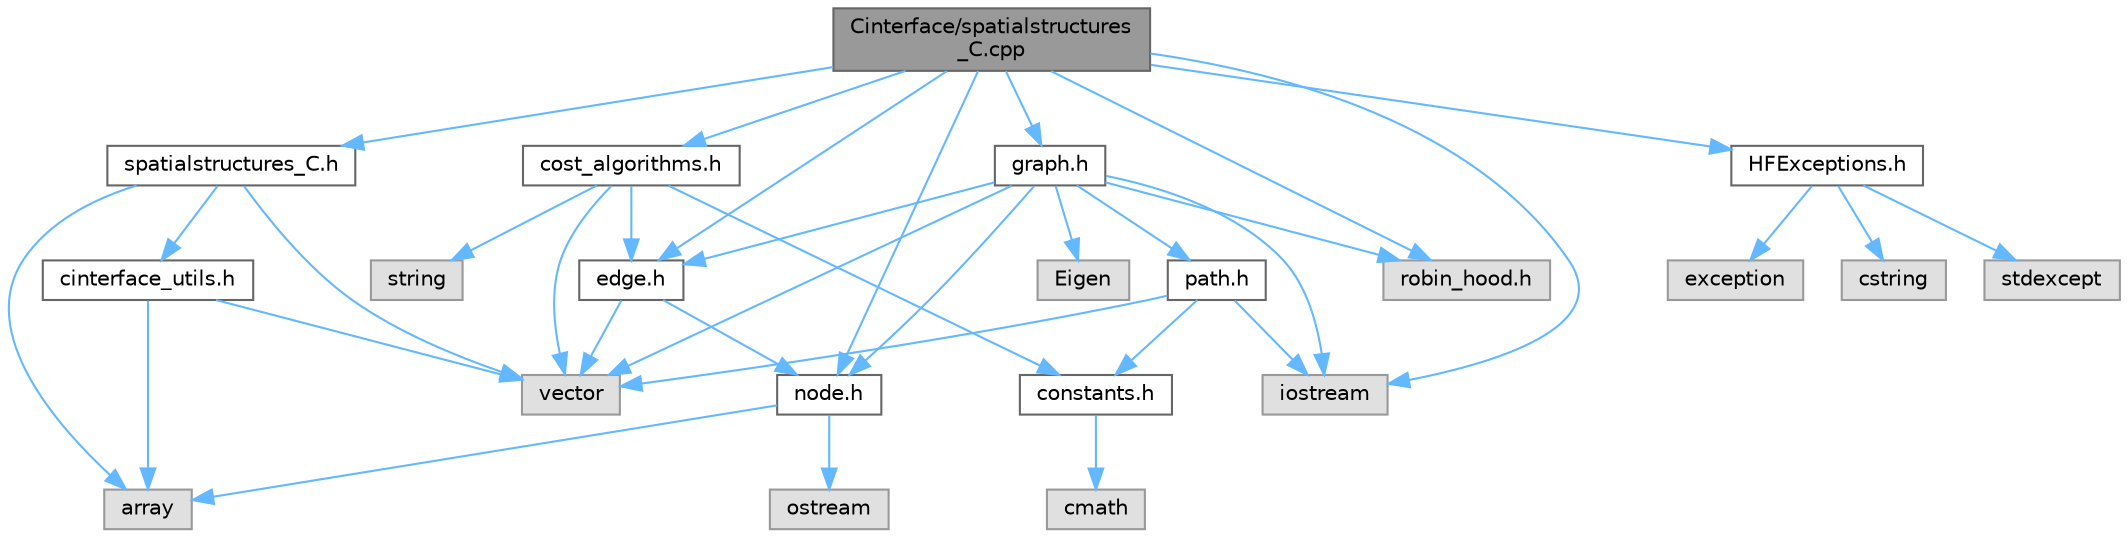 digraph "Cinterface/spatialstructures_C.cpp"
{
 // LATEX_PDF_SIZE
  bgcolor="transparent";
  edge [fontname=Helvetica,fontsize=10,labelfontname=Helvetica,labelfontsize=10];
  node [fontname=Helvetica,fontsize=10,shape=box,height=0.2,width=0.4];
  Node1 [label="Cinterface/spatialstructures\l_C.cpp",height=0.2,width=0.4,color="gray40", fillcolor="grey60", style="filled", fontcolor="black",tooltip=" "];
  Node1 -> Node2 [color="steelblue1",style="solid"];
  Node2 [label="cost_algorithms.h",height=0.2,width=0.4,color="grey40", fillcolor="white", style="filled",URL="$a00257.html",tooltip="Contains implementation for the HF::SpatialStructures::CostAlgorithms namespace."];
  Node2 -> Node3 [color="steelblue1",style="solid"];
  Node3 [label="vector",height=0.2,width=0.4,color="grey60", fillcolor="#E0E0E0", style="filled",tooltip=" "];
  Node2 -> Node4 [color="steelblue1",style="solid"];
  Node4 [label="string",height=0.2,width=0.4,color="grey60", fillcolor="#E0E0E0", style="filled",tooltip=" "];
  Node2 -> Node5 [color="steelblue1",style="solid"];
  Node5 [label="edge.h",height=0.2,width=0.4,color="grey40", fillcolor="white", style="filled",URL="$a00263.html",tooltip="Contains definitions for the Edge structure."];
  Node5 -> Node6 [color="steelblue1",style="solid"];
  Node6 [label="node.h",height=0.2,width=0.4,color="grey40", fillcolor="white", style="filled",URL="$a00275.html",tooltip="Contains definitions for the Node structure."];
  Node6 -> Node7 [color="steelblue1",style="solid"];
  Node7 [label="array",height=0.2,width=0.4,color="grey60", fillcolor="#E0E0E0", style="filled",tooltip=" "];
  Node6 -> Node8 [color="steelblue1",style="solid"];
  Node8 [label="ostream",height=0.2,width=0.4,color="grey60", fillcolor="#E0E0E0", style="filled",tooltip=" "];
  Node5 -> Node3 [color="steelblue1",style="solid"];
  Node2 -> Node9 [color="steelblue1",style="solid"];
  Node9 [label="constants.h",height=0.2,width=0.4,color="grey40", fillcolor="white", style="filled",URL="$a00251.html",tooltip="Contains definitions for the HF::SpatialStructures namespace."];
  Node9 -> Node10 [color="steelblue1",style="solid"];
  Node10 [label="cmath",height=0.2,width=0.4,color="grey60", fillcolor="#E0E0E0", style="filled",tooltip=" "];
  Node1 -> Node11 [color="steelblue1",style="solid"];
  Node11 [label="spatialstructures_C.h",height=0.2,width=0.4,color="grey40", fillcolor="white", style="filled",URL="$a00437.html",tooltip="Header file related to manipulating nodes, edges, and graphs via CInterface."];
  Node11 -> Node12 [color="steelblue1",style="solid"];
  Node12 [label="cinterface_utils.h",height=0.2,width=0.4,color="grey40", fillcolor="white", style="filled",URL="$a00413.html",tooltip=" "];
  Node12 -> Node3 [color="steelblue1",style="solid"];
  Node12 -> Node7 [color="steelblue1",style="solid"];
  Node11 -> Node3 [color="steelblue1",style="solid"];
  Node11 -> Node7 [color="steelblue1",style="solid"];
  Node1 -> Node13 [color="steelblue1",style="solid"];
  Node13 [label="HFExceptions.h",height=0.2,width=0.4,color="grey40", fillcolor="white", style="filled",URL="$a00176.html",tooltip="Contains definitions for the Exceptions namespace."];
  Node13 -> Node14 [color="steelblue1",style="solid"];
  Node14 [label="exception",height=0.2,width=0.4,color="grey60", fillcolor="#E0E0E0", style="filled",tooltip=" "];
  Node13 -> Node15 [color="steelblue1",style="solid"];
  Node15 [label="cstring",height=0.2,width=0.4,color="grey60", fillcolor="#E0E0E0", style="filled",tooltip=" "];
  Node13 -> Node16 [color="steelblue1",style="solid"];
  Node16 [label="stdexcept",height=0.2,width=0.4,color="grey60", fillcolor="#E0E0E0", style="filled",tooltip=" "];
  Node1 -> Node17 [color="steelblue1",style="solid"];
  Node17 [label="graph.h",height=0.2,width=0.4,color="grey40", fillcolor="white", style="filled",URL="$a00269.html",tooltip="Contains definitions for the Graph  class."];
  Node17 -> Node18 [color="steelblue1",style="solid"];
  Node18 [label="robin_hood.h",height=0.2,width=0.4,color="grey60", fillcolor="#E0E0E0", style="filled",tooltip=" "];
  Node17 -> Node3 [color="steelblue1",style="solid"];
  Node17 -> Node5 [color="steelblue1",style="solid"];
  Node17 -> Node6 [color="steelblue1",style="solid"];
  Node17 -> Node19 [color="steelblue1",style="solid"];
  Node19 [label="path.h",height=0.2,width=0.4,color="grey40", fillcolor="white", style="filled",URL="$a00281.html",tooltip="Contains definitions for the Path structure."];
  Node19 -> Node3 [color="steelblue1",style="solid"];
  Node19 -> Node20 [color="steelblue1",style="solid"];
  Node20 [label="iostream",height=0.2,width=0.4,color="grey60", fillcolor="#E0E0E0", style="filled",tooltip=" "];
  Node19 -> Node9 [color="steelblue1",style="solid"];
  Node17 -> Node21 [color="steelblue1",style="solid"];
  Node21 [label="Eigen",height=0.2,width=0.4,color="grey60", fillcolor="#E0E0E0", style="filled",tooltip=" "];
  Node17 -> Node20 [color="steelblue1",style="solid"];
  Node1 -> Node5 [color="steelblue1",style="solid"];
  Node1 -> Node6 [color="steelblue1",style="solid"];
  Node1 -> Node18 [color="steelblue1",style="solid"];
  Node1 -> Node20 [color="steelblue1",style="solid"];
}
